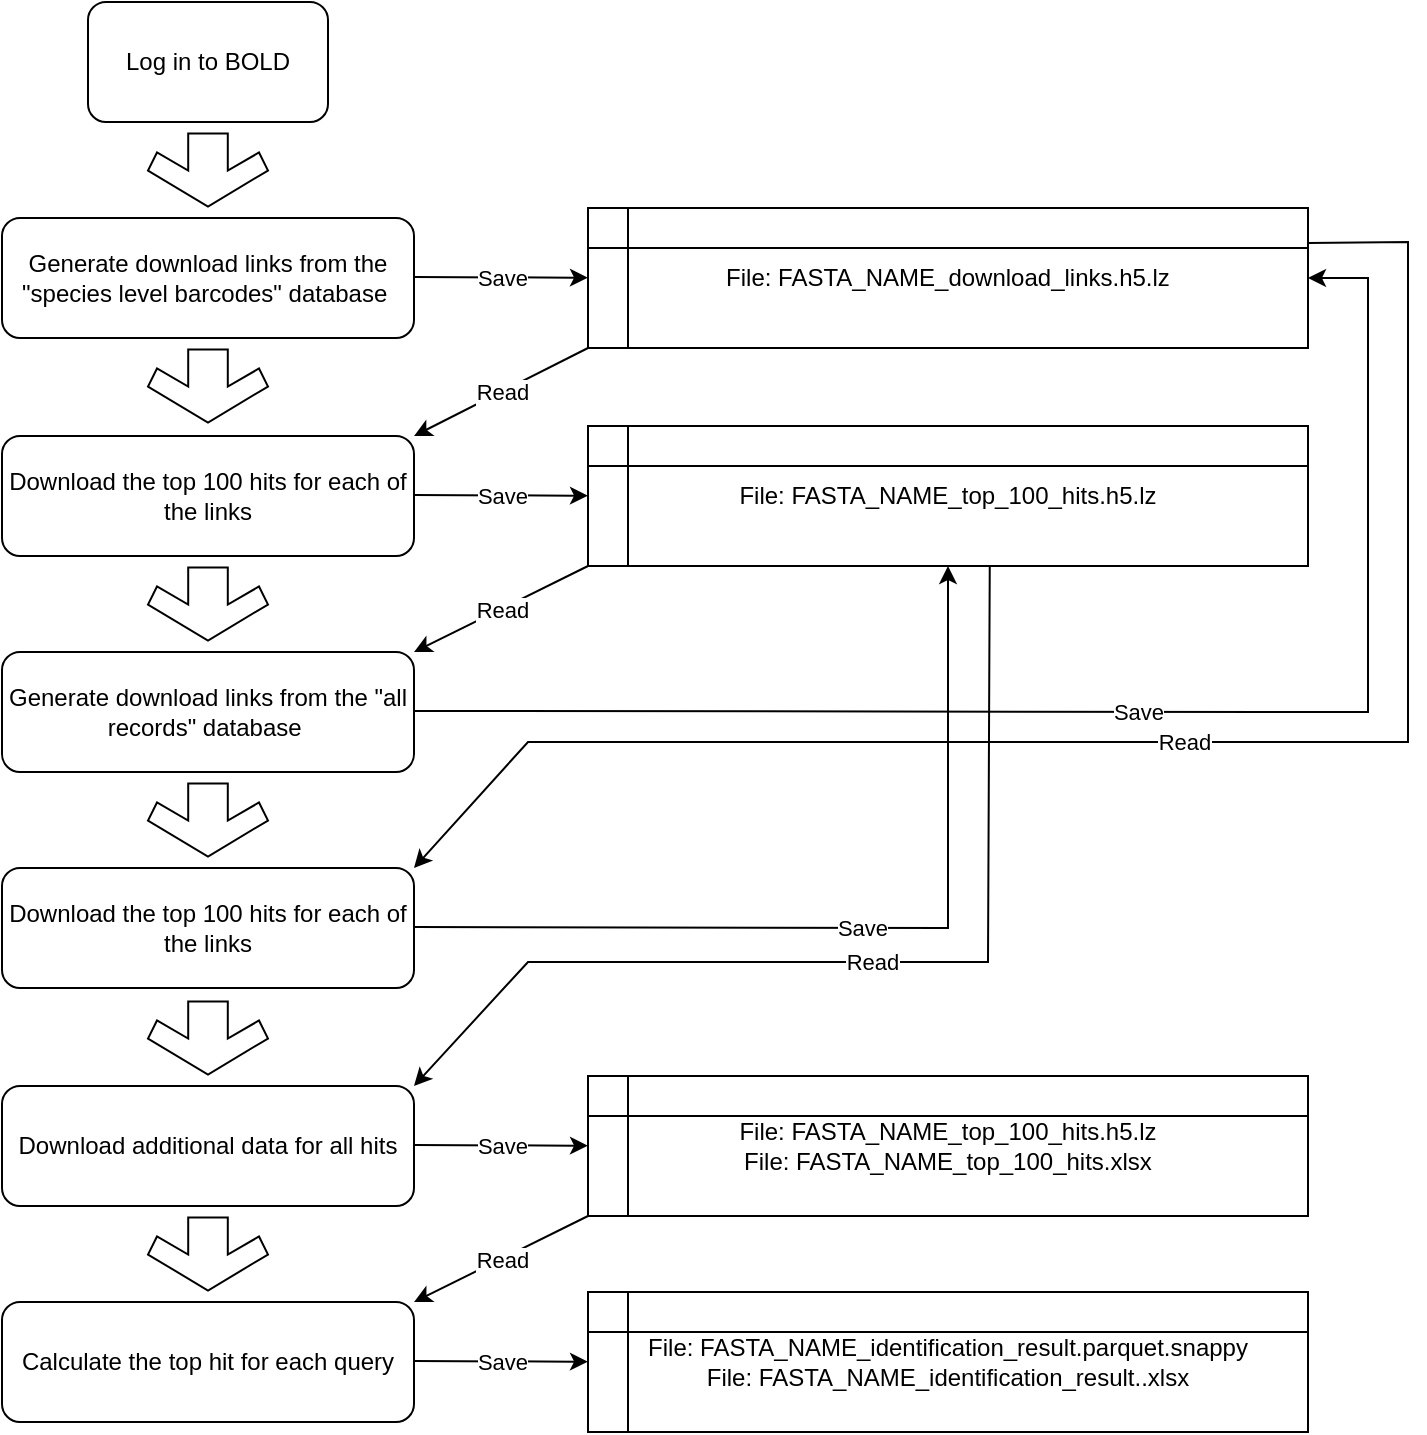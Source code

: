 <mxfile version="24.4.9" type="github">
  <diagram name="Seite-1" id="E304glDuHv-My9nMEjOT">
    <mxGraphModel dx="1434" dy="738" grid="1" gridSize="10" guides="1" tooltips="1" connect="1" arrows="1" fold="1" page="1" pageScale="1" pageWidth="827" pageHeight="1169" math="0" shadow="0">
      <root>
        <mxCell id="0" />
        <mxCell id="1" parent="0" />
        <mxCell id="v3sZ_OI-lQdHN_WBkO5k-1" value="Log in to BOLD" style="rounded=1;whiteSpace=wrap;html=1;flipV=1;" parent="1" vertex="1">
          <mxGeometry x="80" y="40" width="120" height="60" as="geometry" />
        </mxCell>
        <mxCell id="v3sZ_OI-lQdHN_WBkO5k-2" value="Generate download links from the &quot;species level barcodes&quot; database&amp;nbsp;" style="rounded=1;whiteSpace=wrap;html=1;flipV=1;" parent="1" vertex="1">
          <mxGeometry x="37" y="148" width="206" height="60" as="geometry" />
        </mxCell>
        <mxCell id="v3sZ_OI-lQdHN_WBkO5k-3" value="Download the top 100 hits for each of the links" style="rounded=1;whiteSpace=wrap;html=1;flipV=1;" parent="1" vertex="1">
          <mxGeometry x="37" y="257" width="206" height="60" as="geometry" />
        </mxCell>
        <mxCell id="v3sZ_OI-lQdHN_WBkO5k-12" value="File: FASTA_NAME_download_links.h5.lz" style="shape=internalStorage;whiteSpace=wrap;html=1;backgroundOutline=1;" parent="1" vertex="1">
          <mxGeometry x="330" y="143" width="360" height="70" as="geometry" />
        </mxCell>
        <mxCell id="v3sZ_OI-lQdHN_WBkO5k-13" value="" style="endArrow=classic;html=1;rounded=0;entryX=0;entryY=0.5;entryDx=0;entryDy=0;" parent="1" edge="1">
          <mxGeometry relative="1" as="geometry">
            <mxPoint x="243" y="177.5" as="sourcePoint" />
            <mxPoint x="330" y="177.84" as="targetPoint" />
          </mxGeometry>
        </mxCell>
        <mxCell id="v3sZ_OI-lQdHN_WBkO5k-14" value="Save" style="edgeLabel;resizable=0;html=1;;align=center;verticalAlign=middle;" parent="v3sZ_OI-lQdHN_WBkO5k-13" connectable="0" vertex="1">
          <mxGeometry relative="1" as="geometry" />
        </mxCell>
        <mxCell id="v3sZ_OI-lQdHN_WBkO5k-21" value="" style="endArrow=classic;html=1;rounded=0;exitX=0;exitY=1;exitDx=0;exitDy=0;entryX=1;entryY=0;entryDx=0;entryDy=0;" parent="1" source="v3sZ_OI-lQdHN_WBkO5k-12" target="v3sZ_OI-lQdHN_WBkO5k-3" edge="1">
          <mxGeometry relative="1" as="geometry">
            <mxPoint x="310" y="210" as="sourcePoint" />
            <mxPoint x="300" y="260" as="targetPoint" />
          </mxGeometry>
        </mxCell>
        <mxCell id="v3sZ_OI-lQdHN_WBkO5k-22" value="Read" style="edgeLabel;resizable=0;html=1;;align=center;verticalAlign=middle;" parent="v3sZ_OI-lQdHN_WBkO5k-21" connectable="0" vertex="1">
          <mxGeometry relative="1" as="geometry" />
        </mxCell>
        <mxCell id="v3sZ_OI-lQdHN_WBkO5k-24" value="File: FASTA_NAME_top_100_hits.h5.lz" style="shape=internalStorage;whiteSpace=wrap;html=1;backgroundOutline=1;" parent="1" vertex="1">
          <mxGeometry x="330" y="252" width="360" height="70" as="geometry" />
        </mxCell>
        <mxCell id="v3sZ_OI-lQdHN_WBkO5k-25" value="" style="endArrow=classic;html=1;rounded=0;entryX=0;entryY=0.5;entryDx=0;entryDy=0;" parent="1" edge="1">
          <mxGeometry relative="1" as="geometry">
            <mxPoint x="243" y="286.5" as="sourcePoint" />
            <mxPoint x="330" y="286.84" as="targetPoint" />
          </mxGeometry>
        </mxCell>
        <mxCell id="v3sZ_OI-lQdHN_WBkO5k-26" value="Save" style="edgeLabel;resizable=0;html=1;;align=center;verticalAlign=middle;" parent="v3sZ_OI-lQdHN_WBkO5k-25" connectable="0" vertex="1">
          <mxGeometry relative="1" as="geometry" />
        </mxCell>
        <mxCell id="v3sZ_OI-lQdHN_WBkO5k-28" value="" style="html=1;shadow=0;dashed=0;align=center;verticalAlign=middle;shape=mxgraph.arrows2.sharpArrow2;dy1=0.67;dx1=18;dx2=18;dy3=0.15;dx3=27;notch=0;rotation=90;flipV=1;" parent="1" vertex="1">
          <mxGeometry x="121.75" y="94" width="36.5" height="60" as="geometry" />
        </mxCell>
        <mxCell id="v3sZ_OI-lQdHN_WBkO5k-29" value="" style="html=1;shadow=0;dashed=0;align=center;verticalAlign=middle;shape=mxgraph.arrows2.sharpArrow2;dy1=0.67;dx1=18;dx2=18;dy3=0.15;dx3=27;notch=0;rotation=90;flipV=1;" parent="1" vertex="1">
          <mxGeometry x="121.75" y="202" width="36.5" height="60" as="geometry" />
        </mxCell>
        <mxCell id="qcUZMT7_kW-sap-ayvWj-1" value="Generate download links from the &quot;all records&quot; database&amp;nbsp;" style="rounded=1;whiteSpace=wrap;html=1;flipV=1;" vertex="1" parent="1">
          <mxGeometry x="37" y="365" width="206" height="60" as="geometry" />
        </mxCell>
        <mxCell id="qcUZMT7_kW-sap-ayvWj-2" value="" style="html=1;shadow=0;dashed=0;align=center;verticalAlign=middle;shape=mxgraph.arrows2.sharpArrow2;dy1=0.67;dx1=18;dx2=18;dy3=0.15;dx3=27;notch=0;rotation=90;flipV=1;" vertex="1" parent="1">
          <mxGeometry x="121.75" y="311" width="36.5" height="60" as="geometry" />
        </mxCell>
        <mxCell id="qcUZMT7_kW-sap-ayvWj-4" value="" style="endArrow=classic;html=1;rounded=0;exitX=0;exitY=1;exitDx=0;exitDy=0;entryX=1;entryY=0;entryDx=0;entryDy=0;" edge="1" parent="1" target="qcUZMT7_kW-sap-ayvWj-1">
          <mxGeometry relative="1" as="geometry">
            <mxPoint x="330" y="322" as="sourcePoint" />
            <mxPoint x="243" y="367" as="targetPoint" />
          </mxGeometry>
        </mxCell>
        <mxCell id="qcUZMT7_kW-sap-ayvWj-5" value="Read" style="edgeLabel;resizable=0;html=1;;align=center;verticalAlign=middle;" connectable="0" vertex="1" parent="qcUZMT7_kW-sap-ayvWj-4">
          <mxGeometry relative="1" as="geometry" />
        </mxCell>
        <mxCell id="qcUZMT7_kW-sap-ayvWj-7" value="" style="endArrow=classic;html=1;rounded=0;entryX=1;entryY=0.5;entryDx=0;entryDy=0;" edge="1" parent="1" target="v3sZ_OI-lQdHN_WBkO5k-12">
          <mxGeometry relative="1" as="geometry">
            <mxPoint x="243" y="394.5" as="sourcePoint" />
            <mxPoint x="720" y="150" as="targetPoint" />
            <Array as="points">
              <mxPoint x="720" y="395" />
              <mxPoint x="720" y="178" />
            </Array>
          </mxGeometry>
        </mxCell>
        <mxCell id="qcUZMT7_kW-sap-ayvWj-8" value="Save" style="edgeLabel;resizable=0;html=1;;align=center;verticalAlign=middle;" connectable="0" vertex="1" parent="qcUZMT7_kW-sap-ayvWj-7">
          <mxGeometry relative="1" as="geometry" />
        </mxCell>
        <mxCell id="qcUZMT7_kW-sap-ayvWj-10" value="" style="endArrow=classic;html=1;rounded=0;entryX=1;entryY=0;entryDx=0;entryDy=0;exitX=1;exitY=0.25;exitDx=0;exitDy=0;" edge="1" parent="1" source="v3sZ_OI-lQdHN_WBkO5k-12" target="qcUZMT7_kW-sap-ayvWj-12">
          <mxGeometry relative="1" as="geometry">
            <mxPoint x="740" y="140" as="sourcePoint" />
            <mxPoint x="243" y="475" as="targetPoint" />
            <Array as="points">
              <mxPoint x="740" y="160" />
              <mxPoint x="740" y="410" />
              <mxPoint x="300" y="410" />
            </Array>
          </mxGeometry>
        </mxCell>
        <mxCell id="qcUZMT7_kW-sap-ayvWj-11" value="Read" style="edgeLabel;resizable=0;html=1;;align=center;verticalAlign=middle;" connectable="0" vertex="1" parent="qcUZMT7_kW-sap-ayvWj-10">
          <mxGeometry relative="1" as="geometry" />
        </mxCell>
        <mxCell id="qcUZMT7_kW-sap-ayvWj-12" value="Download the top 100 hits for each of the links" style="rounded=1;whiteSpace=wrap;html=1;flipV=1;" vertex="1" parent="1">
          <mxGeometry x="37" y="473" width="206" height="60" as="geometry" />
        </mxCell>
        <mxCell id="qcUZMT7_kW-sap-ayvWj-13" value="" style="html=1;shadow=0;dashed=0;align=center;verticalAlign=middle;shape=mxgraph.arrows2.sharpArrow2;dy1=0.67;dx1=18;dx2=18;dy3=0.15;dx3=27;notch=0;rotation=90;flipV=1;" vertex="1" parent="1">
          <mxGeometry x="121.75" y="419" width="36.5" height="60" as="geometry" />
        </mxCell>
        <mxCell id="qcUZMT7_kW-sap-ayvWj-15" value="" style="endArrow=classic;html=1;rounded=0;entryX=0.5;entryY=1;entryDx=0;entryDy=0;" edge="1" parent="1" target="v3sZ_OI-lQdHN_WBkO5k-24">
          <mxGeometry relative="1" as="geometry">
            <mxPoint x="243" y="502.5" as="sourcePoint" />
            <mxPoint x="570" y="503" as="targetPoint" />
            <Array as="points">
              <mxPoint x="510" y="503" />
            </Array>
          </mxGeometry>
        </mxCell>
        <mxCell id="qcUZMT7_kW-sap-ayvWj-16" value="Save" style="edgeLabel;resizable=0;html=1;;align=center;verticalAlign=middle;" connectable="0" vertex="1" parent="qcUZMT7_kW-sap-ayvWj-15">
          <mxGeometry relative="1" as="geometry" />
        </mxCell>
        <mxCell id="qcUZMT7_kW-sap-ayvWj-17" value="" style="endArrow=classic;html=1;rounded=0;entryX=1;entryY=0;entryDx=0;entryDy=0;exitX=0.558;exitY=1;exitDx=0;exitDy=0;exitPerimeter=0;" edge="1" parent="1" source="v3sZ_OI-lQdHN_WBkO5k-24" target="qcUZMT7_kW-sap-ayvWj-20">
          <mxGeometry relative="1" as="geometry">
            <mxPoint x="530" y="330" as="sourcePoint" />
            <mxPoint x="243" y="583" as="targetPoint" />
            <Array as="points">
              <mxPoint x="530" y="520" />
              <mxPoint x="300" y="520" />
            </Array>
          </mxGeometry>
        </mxCell>
        <mxCell id="qcUZMT7_kW-sap-ayvWj-18" value="Read" style="edgeLabel;resizable=0;html=1;;align=center;verticalAlign=middle;" connectable="0" vertex="1" parent="qcUZMT7_kW-sap-ayvWj-17">
          <mxGeometry relative="1" as="geometry" />
        </mxCell>
        <mxCell id="qcUZMT7_kW-sap-ayvWj-19" value="" style="html=1;shadow=0;dashed=0;align=center;verticalAlign=middle;shape=mxgraph.arrows2.sharpArrow2;dy1=0.67;dx1=18;dx2=18;dy3=0.15;dx3=27;notch=0;rotation=90;flipV=1;" vertex="1" parent="1">
          <mxGeometry x="121.75" y="528" width="36.5" height="60" as="geometry" />
        </mxCell>
        <mxCell id="qcUZMT7_kW-sap-ayvWj-20" value="Download additional data for all hits" style="rounded=1;whiteSpace=wrap;html=1;flipV=1;" vertex="1" parent="1">
          <mxGeometry x="37" y="582" width="206" height="60" as="geometry" />
        </mxCell>
        <mxCell id="qcUZMT7_kW-sap-ayvWj-21" value="" style="endArrow=classic;html=1;rounded=0;entryX=0;entryY=0.5;entryDx=0;entryDy=0;" edge="1" parent="1">
          <mxGeometry relative="1" as="geometry">
            <mxPoint x="243" y="611.5" as="sourcePoint" />
            <mxPoint x="330" y="611.84" as="targetPoint" />
          </mxGeometry>
        </mxCell>
        <mxCell id="qcUZMT7_kW-sap-ayvWj-22" value="Save" style="edgeLabel;resizable=0;html=1;;align=center;verticalAlign=middle;" connectable="0" vertex="1" parent="qcUZMT7_kW-sap-ayvWj-21">
          <mxGeometry relative="1" as="geometry" />
        </mxCell>
        <mxCell id="qcUZMT7_kW-sap-ayvWj-23" value="File: FASTA_NAME_top_100_hits.h5.lz&lt;div&gt;File: FASTA_NAME_top_100_hits.xlsx&lt;br&gt;&lt;/div&gt;" style="shape=internalStorage;whiteSpace=wrap;html=1;backgroundOutline=1;" vertex="1" parent="1">
          <mxGeometry x="330" y="577" width="360" height="70" as="geometry" />
        </mxCell>
        <mxCell id="qcUZMT7_kW-sap-ayvWj-24" value="" style="endArrow=classic;html=1;rounded=0;exitX=0;exitY=1;exitDx=0;exitDy=0;entryX=1;entryY=0;entryDx=0;entryDy=0;" edge="1" parent="1" target="qcUZMT7_kW-sap-ayvWj-26">
          <mxGeometry relative="1" as="geometry">
            <mxPoint x="330" y="647" as="sourcePoint" />
            <mxPoint x="243" y="692" as="targetPoint" />
          </mxGeometry>
        </mxCell>
        <mxCell id="qcUZMT7_kW-sap-ayvWj-25" value="Read" style="edgeLabel;resizable=0;html=1;;align=center;verticalAlign=middle;" connectable="0" vertex="1" parent="qcUZMT7_kW-sap-ayvWj-24">
          <mxGeometry relative="1" as="geometry" />
        </mxCell>
        <mxCell id="qcUZMT7_kW-sap-ayvWj-26" value="Calculate the top hit for each query" style="rounded=1;whiteSpace=wrap;html=1;flipV=1;" vertex="1" parent="1">
          <mxGeometry x="37" y="690" width="206" height="60" as="geometry" />
        </mxCell>
        <mxCell id="qcUZMT7_kW-sap-ayvWj-27" value="" style="html=1;shadow=0;dashed=0;align=center;verticalAlign=middle;shape=mxgraph.arrows2.sharpArrow2;dy1=0.67;dx1=18;dx2=18;dy3=0.15;dx3=27;notch=0;rotation=90;flipV=1;" vertex="1" parent="1">
          <mxGeometry x="121.75" y="636" width="36.5" height="60" as="geometry" />
        </mxCell>
        <mxCell id="qcUZMT7_kW-sap-ayvWj-28" value="" style="endArrow=classic;html=1;rounded=0;entryX=0;entryY=0.5;entryDx=0;entryDy=0;" edge="1" parent="1">
          <mxGeometry relative="1" as="geometry">
            <mxPoint x="243" y="719.5" as="sourcePoint" />
            <mxPoint x="330" y="719.84" as="targetPoint" />
          </mxGeometry>
        </mxCell>
        <mxCell id="qcUZMT7_kW-sap-ayvWj-29" value="Save" style="edgeLabel;resizable=0;html=1;;align=center;verticalAlign=middle;" connectable="0" vertex="1" parent="qcUZMT7_kW-sap-ayvWj-28">
          <mxGeometry relative="1" as="geometry" />
        </mxCell>
        <mxCell id="qcUZMT7_kW-sap-ayvWj-30" value="File: FASTA_NAME_identification_result.parquet.snappy&lt;div&gt;File: FASTA_NAME_identification_result..xlsx&lt;br&gt;&lt;/div&gt;" style="shape=internalStorage;whiteSpace=wrap;html=1;backgroundOutline=1;" vertex="1" parent="1">
          <mxGeometry x="330" y="685" width="360" height="70" as="geometry" />
        </mxCell>
      </root>
    </mxGraphModel>
  </diagram>
</mxfile>
